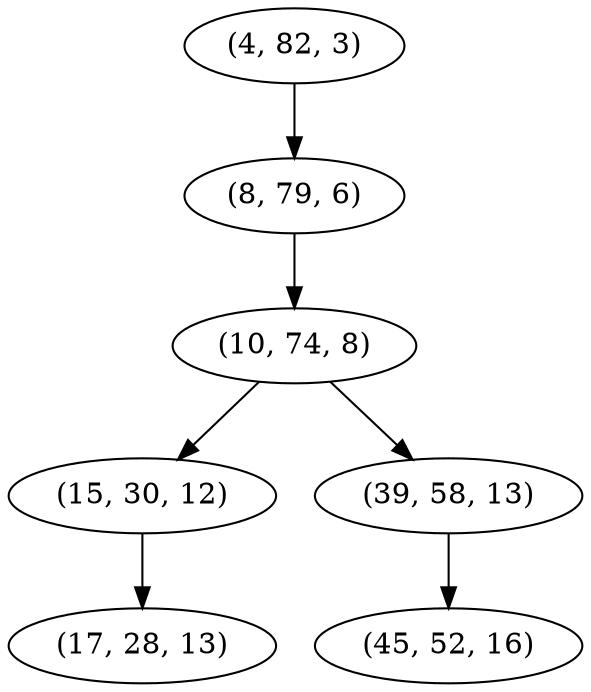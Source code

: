 digraph tree {
    "(4, 82, 3)";
    "(8, 79, 6)";
    "(10, 74, 8)";
    "(15, 30, 12)";
    "(17, 28, 13)";
    "(39, 58, 13)";
    "(45, 52, 16)";
    "(4, 82, 3)" -> "(8, 79, 6)";
    "(8, 79, 6)" -> "(10, 74, 8)";
    "(10, 74, 8)" -> "(15, 30, 12)";
    "(10, 74, 8)" -> "(39, 58, 13)";
    "(15, 30, 12)" -> "(17, 28, 13)";
    "(39, 58, 13)" -> "(45, 52, 16)";
}
